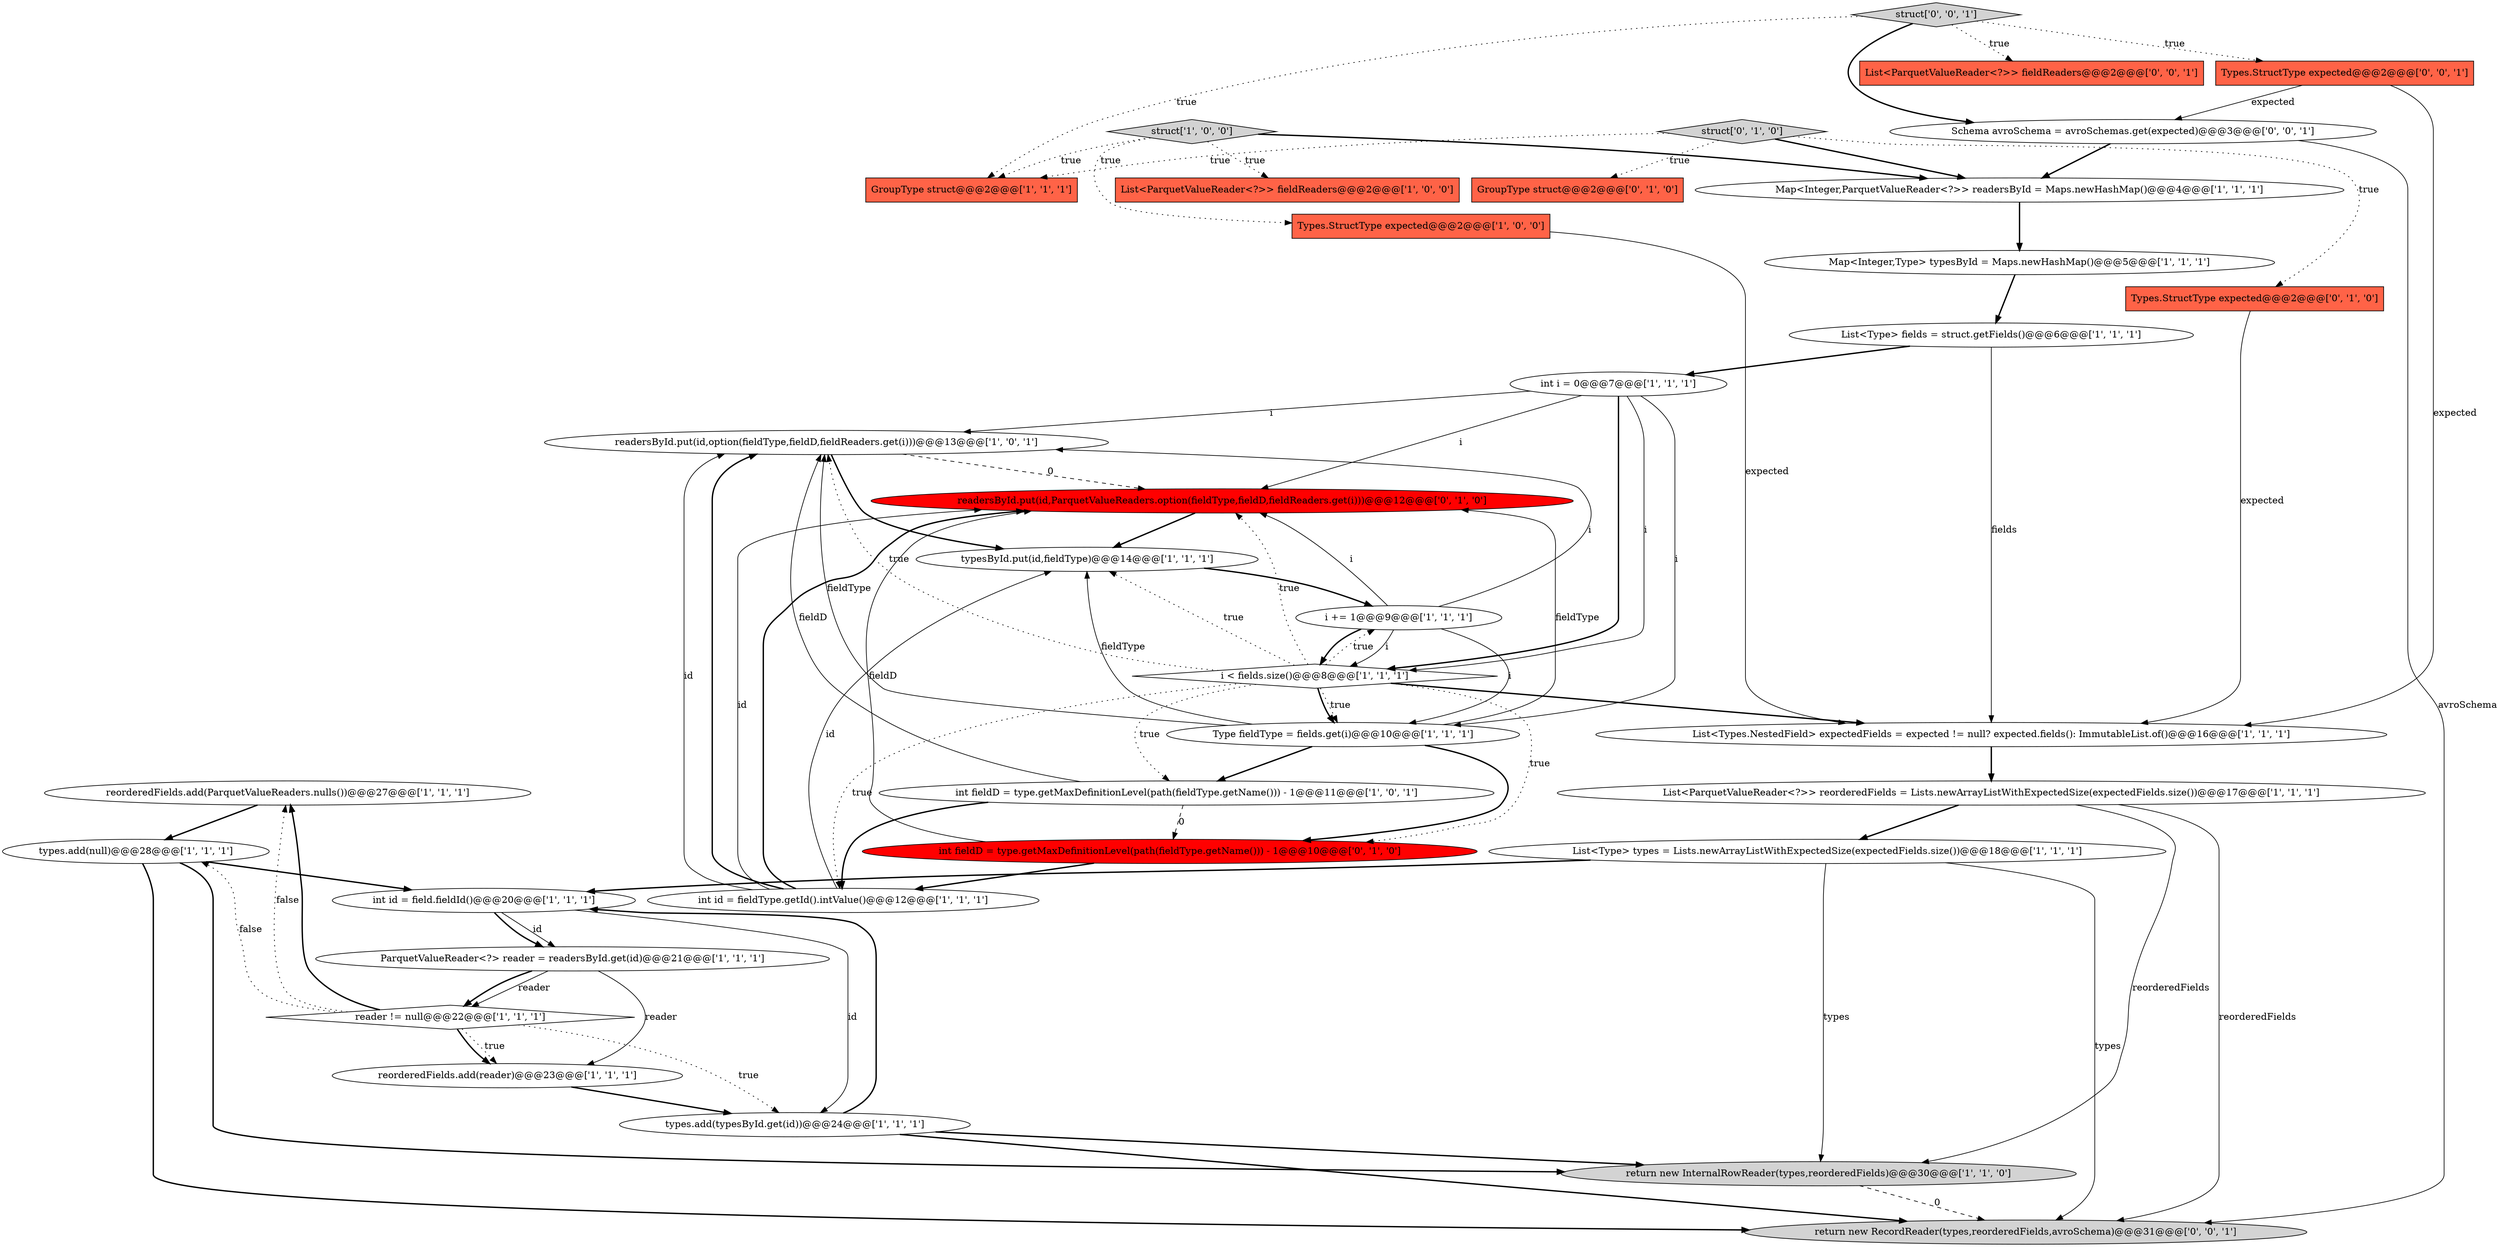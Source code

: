 digraph {
12 [style = filled, label = "reorderedFields.add(ParquetValueReaders.nulls())@@@27@@@['1', '1', '1']", fillcolor = white, shape = ellipse image = "AAA0AAABBB1BBB"];
22 [style = filled, label = "GroupType struct@@@2@@@['1', '1', '1']", fillcolor = tomato, shape = box image = "AAA0AAABBB1BBB"];
35 [style = filled, label = "Schema avroSchema = avroSchemas.get(expected)@@@3@@@['0', '0', '1']", fillcolor = white, shape = ellipse image = "AAA0AAABBB3BBB"];
0 [style = filled, label = "int fieldD = type.getMaxDefinitionLevel(path(fieldType.getName())) - 1@@@11@@@['1', '0', '1']", fillcolor = white, shape = ellipse image = "AAA0AAABBB1BBB"];
8 [style = filled, label = "readersById.put(id,option(fieldType,fieldD,fieldReaders.get(i)))@@@13@@@['1', '0', '1']", fillcolor = white, shape = ellipse image = "AAA0AAABBB1BBB"];
21 [style = filled, label = "Types.StructType expected@@@2@@@['1', '0', '0']", fillcolor = tomato, shape = box image = "AAA0AAABBB1BBB"];
19 [style = filled, label = "List<Type> types = Lists.newArrayListWithExpectedSize(expectedFields.size())@@@18@@@['1', '1', '1']", fillcolor = white, shape = ellipse image = "AAA0AAABBB1BBB"];
9 [style = filled, label = "List<Types.NestedField> expectedFields = expected != null? expected.fields(): ImmutableList.of()@@@16@@@['1', '1', '1']", fillcolor = white, shape = ellipse image = "AAA0AAABBB1BBB"];
31 [style = filled, label = "List<ParquetValueReader<?>> fieldReaders@@@2@@@['0', '0', '1']", fillcolor = tomato, shape = box image = "AAA0AAABBB3BBB"];
25 [style = filled, label = "reader != null@@@22@@@['1', '1', '1']", fillcolor = white, shape = diamond image = "AAA0AAABBB1BBB"];
1 [style = filled, label = "reorderedFields.add(reader)@@@23@@@['1', '1', '1']", fillcolor = white, shape = ellipse image = "AAA0AAABBB1BBB"];
2 [style = filled, label = "return new InternalRowReader(types,reorderedFields)@@@30@@@['1', '1', '0']", fillcolor = lightgray, shape = ellipse image = "AAA0AAABBB1BBB"];
5 [style = filled, label = "ParquetValueReader<?> reader = readersById.get(id)@@@21@@@['1', '1', '1']", fillcolor = white, shape = ellipse image = "AAA0AAABBB1BBB"];
27 [style = filled, label = "struct['0', '1', '0']", fillcolor = lightgray, shape = diamond image = "AAA0AAABBB2BBB"];
11 [style = filled, label = "types.add(null)@@@28@@@['1', '1', '1']", fillcolor = white, shape = ellipse image = "AAA0AAABBB1BBB"];
33 [style = filled, label = "struct['0', '0', '1']", fillcolor = lightgray, shape = diamond image = "AAA0AAABBB3BBB"];
13 [style = filled, label = "int id = fieldType.getId().intValue()@@@12@@@['1', '1', '1']", fillcolor = white, shape = ellipse image = "AAA0AAABBB1BBB"];
15 [style = filled, label = "List<ParquetValueReader<?>> reorderedFields = Lists.newArrayListWithExpectedSize(expectedFields.size())@@@17@@@['1', '1', '1']", fillcolor = white, shape = ellipse image = "AAA0AAABBB1BBB"];
30 [style = filled, label = "int fieldD = type.getMaxDefinitionLevel(path(fieldType.getName())) - 1@@@10@@@['0', '1', '0']", fillcolor = red, shape = ellipse image = "AAA1AAABBB2BBB"];
6 [style = filled, label = "List<ParquetValueReader<?>> fieldReaders@@@2@@@['1', '0', '0']", fillcolor = tomato, shape = box image = "AAA0AAABBB1BBB"];
26 [style = filled, label = "readersById.put(id,ParquetValueReaders.option(fieldType,fieldD,fieldReaders.get(i)))@@@12@@@['0', '1', '0']", fillcolor = red, shape = ellipse image = "AAA1AAABBB2BBB"];
28 [style = filled, label = "GroupType struct@@@2@@@['0', '1', '0']", fillcolor = tomato, shape = box image = "AAA0AAABBB2BBB"];
10 [style = filled, label = "types.add(typesById.get(id))@@@24@@@['1', '1', '1']", fillcolor = white, shape = ellipse image = "AAA0AAABBB1BBB"];
32 [style = filled, label = "Types.StructType expected@@@2@@@['0', '0', '1']", fillcolor = tomato, shape = box image = "AAA0AAABBB3BBB"];
34 [style = filled, label = "return new RecordReader(types,reorderedFields,avroSchema)@@@31@@@['0', '0', '1']", fillcolor = lightgray, shape = ellipse image = "AAA0AAABBB3BBB"];
24 [style = filled, label = "typesById.put(id,fieldType)@@@14@@@['1', '1', '1']", fillcolor = white, shape = ellipse image = "AAA0AAABBB1BBB"];
4 [style = filled, label = "struct['1', '0', '0']", fillcolor = lightgray, shape = diamond image = "AAA0AAABBB1BBB"];
18 [style = filled, label = "Type fieldType = fields.get(i)@@@10@@@['1', '1', '1']", fillcolor = white, shape = ellipse image = "AAA0AAABBB1BBB"];
23 [style = filled, label = "i += 1@@@9@@@['1', '1', '1']", fillcolor = white, shape = ellipse image = "AAA0AAABBB1BBB"];
29 [style = filled, label = "Types.StructType expected@@@2@@@['0', '1', '0']", fillcolor = tomato, shape = box image = "AAA0AAABBB2BBB"];
14 [style = filled, label = "i < fields.size()@@@8@@@['1', '1', '1']", fillcolor = white, shape = diamond image = "AAA0AAABBB1BBB"];
3 [style = filled, label = "Map<Integer,Type> typesById = Maps.newHashMap()@@@5@@@['1', '1', '1']", fillcolor = white, shape = ellipse image = "AAA0AAABBB1BBB"];
20 [style = filled, label = "int i = 0@@@7@@@['1', '1', '1']", fillcolor = white, shape = ellipse image = "AAA0AAABBB1BBB"];
7 [style = filled, label = "List<Type> fields = struct.getFields()@@@6@@@['1', '1', '1']", fillcolor = white, shape = ellipse image = "AAA0AAABBB1BBB"];
17 [style = filled, label = "Map<Integer,ParquetValueReader<?>> readersById = Maps.newHashMap()@@@4@@@['1', '1', '1']", fillcolor = white, shape = ellipse image = "AAA0AAABBB1BBB"];
16 [style = filled, label = "int id = field.fieldId()@@@20@@@['1', '1', '1']", fillcolor = white, shape = ellipse image = "AAA0AAABBB1BBB"];
15->2 [style = solid, label="reorderedFields"];
18->8 [style = solid, label="fieldType"];
25->1 [style = bold, label=""];
30->13 [style = bold, label=""];
0->13 [style = bold, label=""];
14->0 [style = dotted, label="true"];
14->26 [style = dotted, label="true"];
18->30 [style = bold, label=""];
0->30 [style = dashed, label="0"];
27->17 [style = bold, label=""];
7->9 [style = solid, label="fields"];
5->25 [style = solid, label="reader"];
14->9 [style = bold, label=""];
16->5 [style = solid, label="id"];
14->18 [style = dotted, label="true"];
18->0 [style = bold, label=""];
11->16 [style = bold, label=""];
30->26 [style = solid, label="fieldD"];
27->22 [style = dotted, label="true"];
14->24 [style = dotted, label="true"];
33->32 [style = dotted, label="true"];
12->11 [style = bold, label=""];
20->14 [style = bold, label=""];
23->14 [style = solid, label="i"];
5->1 [style = solid, label="reader"];
26->24 [style = bold, label=""];
32->35 [style = solid, label="expected"];
5->25 [style = bold, label=""];
23->14 [style = bold, label=""];
10->34 [style = bold, label=""];
3->7 [style = bold, label=""];
27->29 [style = dotted, label="true"];
4->22 [style = dotted, label="true"];
35->17 [style = bold, label=""];
14->18 [style = bold, label=""];
10->2 [style = bold, label=""];
25->10 [style = dotted, label="true"];
8->24 [style = bold, label=""];
33->31 [style = dotted, label="true"];
13->24 [style = solid, label="id"];
20->8 [style = solid, label="i"];
32->9 [style = solid, label="expected"];
4->17 [style = bold, label=""];
20->14 [style = solid, label="i"];
14->23 [style = dotted, label="true"];
25->12 [style = dotted, label="false"];
7->20 [style = bold, label=""];
15->19 [style = bold, label=""];
35->34 [style = solid, label="avroSchema"];
19->16 [style = bold, label=""];
15->34 [style = solid, label="reorderedFields"];
4->21 [style = dotted, label="true"];
14->30 [style = dotted, label="true"];
20->26 [style = solid, label="i"];
10->16 [style = bold, label=""];
13->26 [style = solid, label="id"];
18->26 [style = solid, label="fieldType"];
13->26 [style = bold, label=""];
25->11 [style = dotted, label="false"];
14->8 [style = dotted, label="true"];
17->3 [style = bold, label=""];
16->5 [style = bold, label=""];
23->26 [style = solid, label="i"];
23->8 [style = solid, label="i"];
25->1 [style = dotted, label="true"];
24->23 [style = bold, label=""];
8->26 [style = dashed, label="0"];
4->6 [style = dotted, label="true"];
33->35 [style = bold, label=""];
23->18 [style = solid, label="i"];
18->24 [style = solid, label="fieldType"];
16->10 [style = solid, label="id"];
19->34 [style = solid, label="types"];
11->2 [style = bold, label=""];
14->13 [style = dotted, label="true"];
21->9 [style = solid, label="expected"];
13->8 [style = solid, label="id"];
19->2 [style = solid, label="types"];
20->18 [style = solid, label="i"];
27->28 [style = dotted, label="true"];
11->34 [style = bold, label=""];
29->9 [style = solid, label="expected"];
25->12 [style = bold, label=""];
9->15 [style = bold, label=""];
2->34 [style = dashed, label="0"];
13->8 [style = bold, label=""];
33->22 [style = dotted, label="true"];
1->10 [style = bold, label=""];
0->8 [style = solid, label="fieldD"];
}
